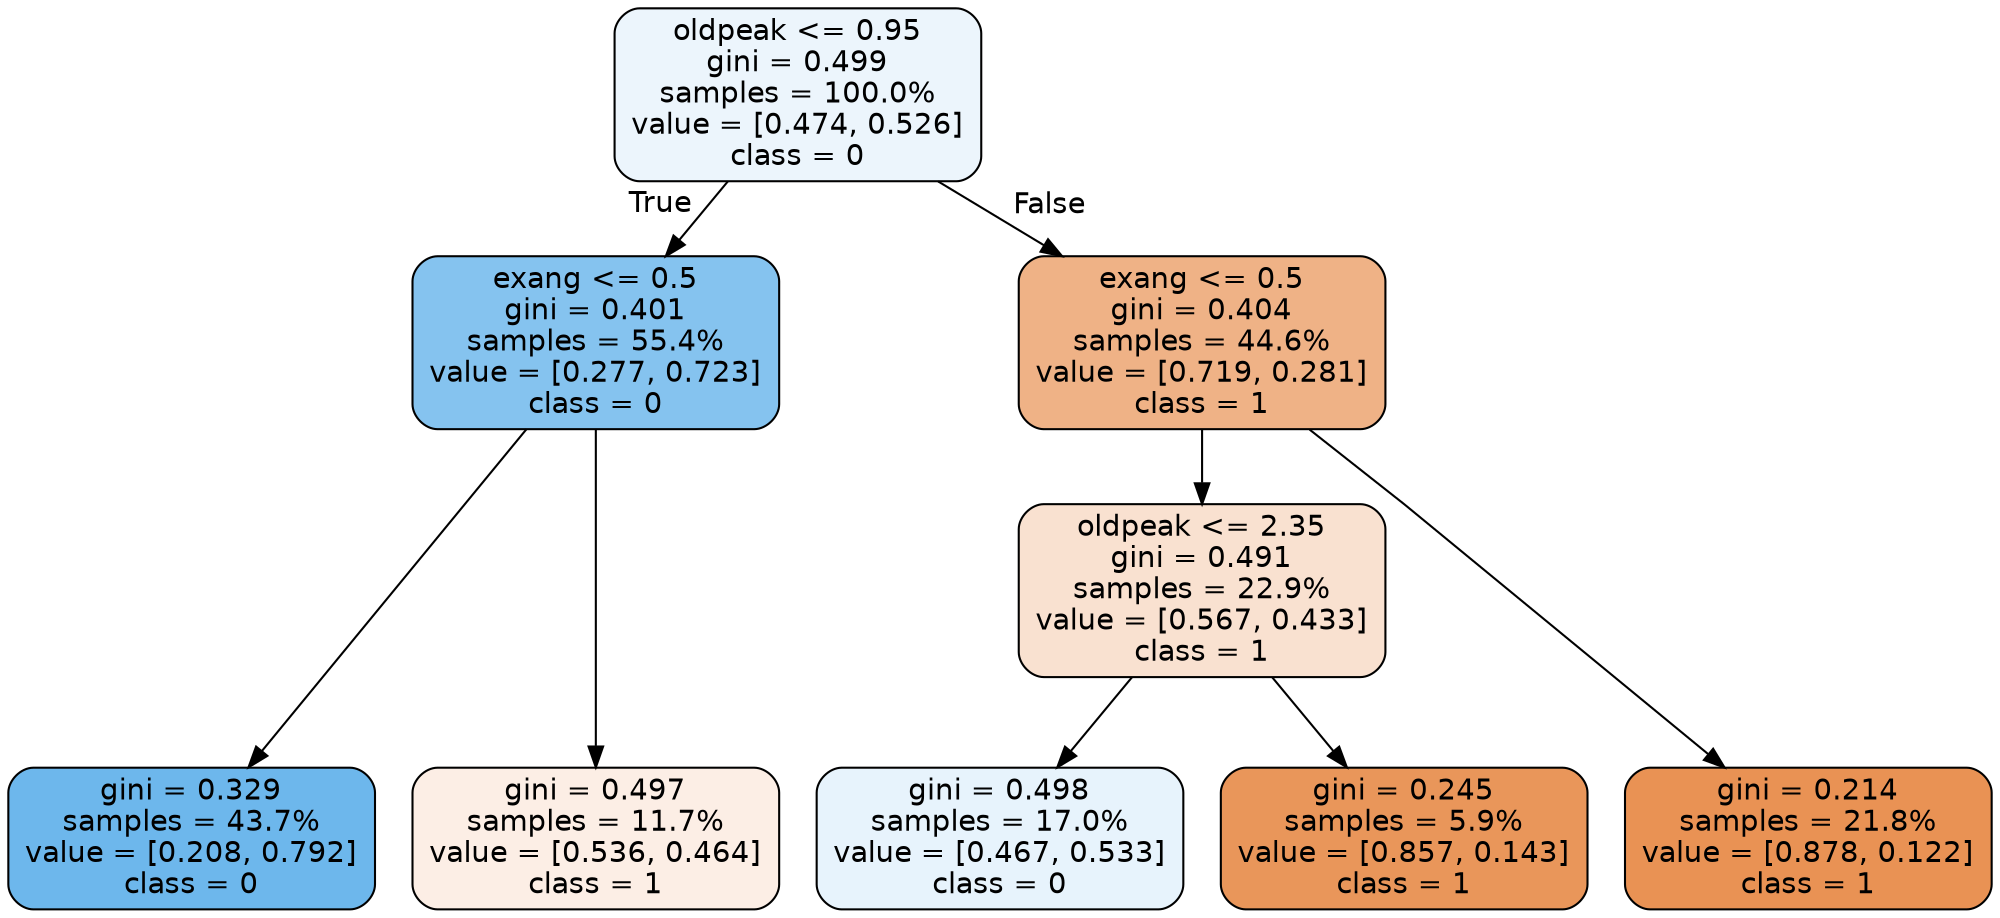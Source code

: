 digraph Tree {
node [shape=box, style="filled, rounded", color="black", fontname="helvetica"] ;
graph [ranksep=equally, splines=polyline] ;
edge [fontname="helvetica"] ;
0 [label="oldpeak <= 0.95\ngini = 0.499\nsamples = 100.0%\nvalue = [0.474, 0.526]\nclass = 0", fillcolor="#ecf5fc"] ;
1 [label="exang <= 0.5\ngini = 0.401\nsamples = 55.4%\nvalue = [0.277, 0.723]\nclass = 0", fillcolor="#85c3ef"] ;
0 -> 1 [labeldistance=2.5, labelangle=45, headlabel="True"] ;
5 [label="gini = 0.329\nsamples = 43.7%\nvalue = [0.208, 0.792]\nclass = 0", fillcolor="#6db7ec"] ;
1 -> 5 ;
6 [label="gini = 0.497\nsamples = 11.7%\nvalue = [0.536, 0.464]\nclass = 1", fillcolor="#fceee5"] ;
1 -> 6 ;
2 [label="exang <= 0.5\ngini = 0.404\nsamples = 44.6%\nvalue = [0.719, 0.281]\nclass = 1", fillcolor="#efb286"] ;
0 -> 2 [labeldistance=2.5, labelangle=-45, headlabel="False"] ;
3 [label="oldpeak <= 2.35\ngini = 0.491\nsamples = 22.9%\nvalue = [0.567, 0.433]\nclass = 1", fillcolor="#f9e1d0"] ;
2 -> 3 ;
7 [label="gini = 0.498\nsamples = 17.0%\nvalue = [0.467, 0.533]\nclass = 0", fillcolor="#e7f3fc"] ;
3 -> 7 ;
8 [label="gini = 0.245\nsamples = 5.9%\nvalue = [0.857, 0.143]\nclass = 1", fillcolor="#e9965a"] ;
3 -> 8 ;
4 [label="gini = 0.214\nsamples = 21.8%\nvalue = [0.878, 0.122]\nclass = 1", fillcolor="#e99254"] ;
2 -> 4 ;
{rank=same ; 0} ;
{rank=same ; 1; 2} ;
{rank=same ; 3} ;
{rank=same ; 5; 6; 7; 8; 4} ;
}